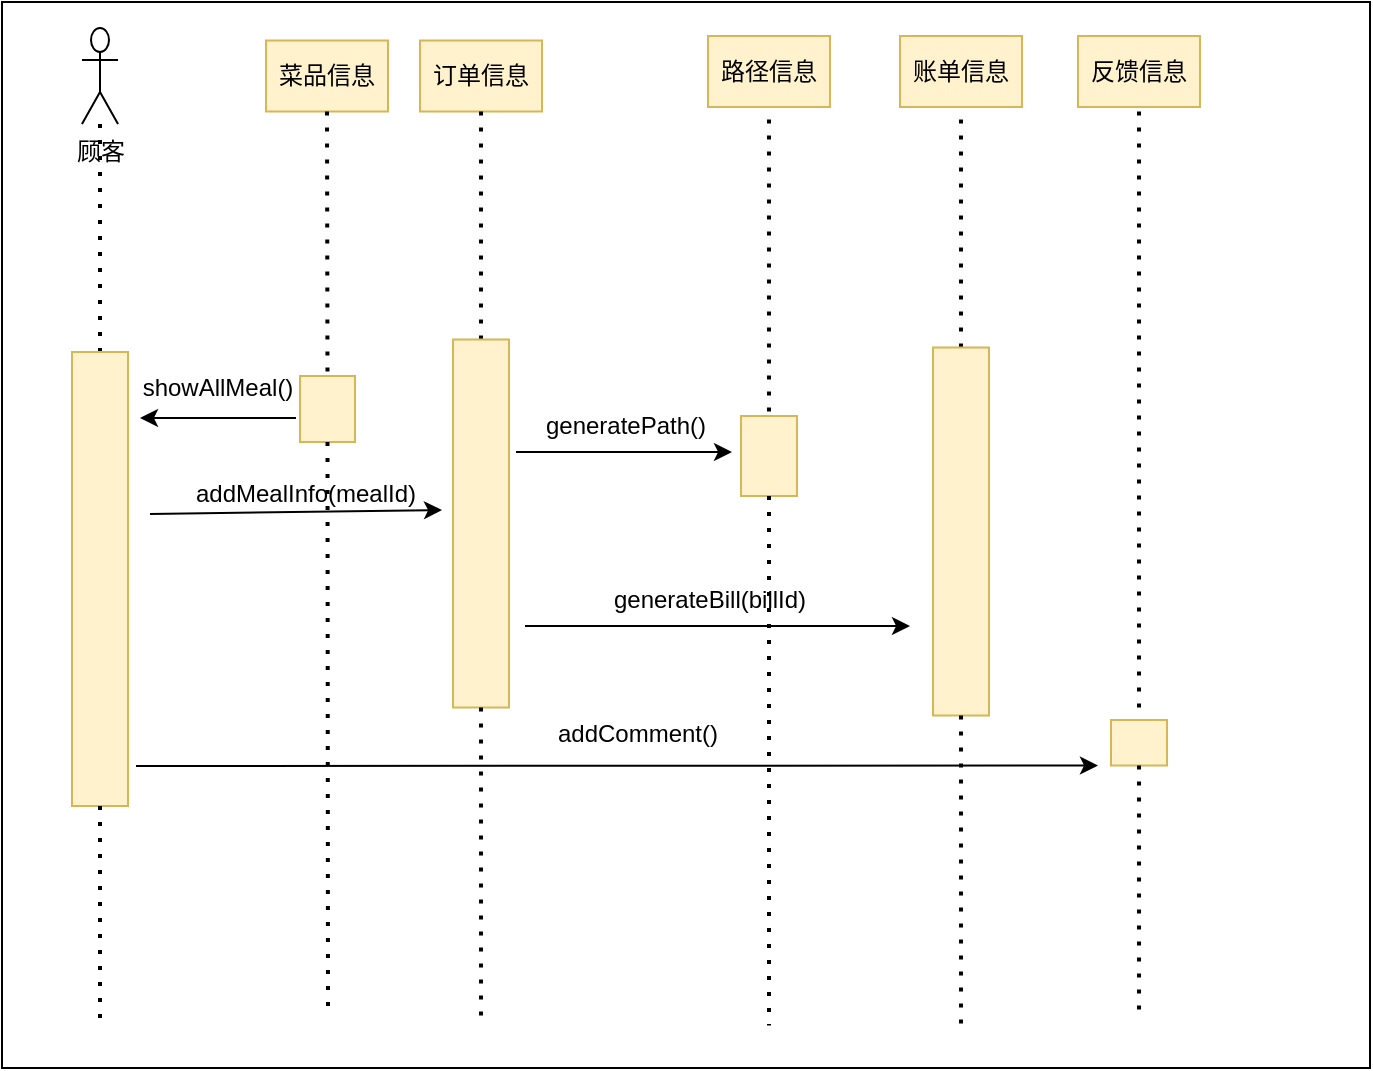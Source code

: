 <mxfile version="20.5.1" type="github">
  <diagram id="hwCg-DZVeU5mrU0i1WNE" name="第 1 页">
    <mxGraphModel dx="1038" dy="600" grid="0" gridSize="10" guides="1" tooltips="1" connect="1" arrows="1" fold="1" page="1" pageScale="1" pageWidth="827" pageHeight="1169" math="0" shadow="0">
      <root>
        <mxCell id="0" />
        <mxCell id="1" parent="0" />
        <mxCell id="QxZiSpxpZcUwjn_7GbFV-51" value="" style="rounded=0;whiteSpace=wrap;html=1;" vertex="1" parent="1">
          <mxGeometry x="25" y="15" width="684" height="533" as="geometry" />
        </mxCell>
        <mxCell id="QxZiSpxpZcUwjn_7GbFV-1" value="顾客" style="shape=umlActor;verticalLabelPosition=bottom;verticalAlign=top;html=1;outlineConnect=0;" vertex="1" parent="1">
          <mxGeometry x="65" y="28" width="18" height="48" as="geometry" />
        </mxCell>
        <mxCell id="QxZiSpxpZcUwjn_7GbFV-5" value="菜品信息" style="rounded=0;whiteSpace=wrap;html=1;fillColor=#fff2cc;strokeColor=#d6b656;" vertex="1" parent="1">
          <mxGeometry x="157" y="34.25" width="61" height="35.5" as="geometry" />
        </mxCell>
        <mxCell id="QxZiSpxpZcUwjn_7GbFV-6" value="订单信息" style="rounded=0;whiteSpace=wrap;html=1;fillColor=#fff2cc;strokeColor=#d6b656;" vertex="1" parent="1">
          <mxGeometry x="234" y="34.25" width="61" height="35.5" as="geometry" />
        </mxCell>
        <mxCell id="QxZiSpxpZcUwjn_7GbFV-8" value="路径信息" style="rounded=0;whiteSpace=wrap;html=1;fillColor=#fff2cc;strokeColor=#d6b656;" vertex="1" parent="1">
          <mxGeometry x="378" y="32" width="61" height="35.5" as="geometry" />
        </mxCell>
        <mxCell id="QxZiSpxpZcUwjn_7GbFV-16" value="账单信息" style="rounded=0;whiteSpace=wrap;html=1;fillColor=#fff2cc;strokeColor=#d6b656;" vertex="1" parent="1">
          <mxGeometry x="474" y="32" width="61" height="35.5" as="geometry" />
        </mxCell>
        <mxCell id="QxZiSpxpZcUwjn_7GbFV-17" value="反馈信息" style="rounded=0;whiteSpace=wrap;html=1;fillColor=#fff2cc;strokeColor=#d6b656;" vertex="1" parent="1">
          <mxGeometry x="563" y="32" width="61" height="35.5" as="geometry" />
        </mxCell>
        <mxCell id="QxZiSpxpZcUwjn_7GbFV-18" value="" style="endArrow=none;dashed=1;html=1;dashPattern=1 3;strokeWidth=2;rounded=0;entryX=0.5;entryY=0;entryDx=0;entryDy=0;" edge="1" parent="1" source="QxZiSpxpZcUwjn_7GbFV-1" target="QxZiSpxpZcUwjn_7GbFV-21">
          <mxGeometry width="50" height="50" relative="1" as="geometry">
            <mxPoint x="76" y="148" as="sourcePoint" />
            <mxPoint x="56.583" y="204" as="targetPoint" />
          </mxGeometry>
        </mxCell>
        <mxCell id="QxZiSpxpZcUwjn_7GbFV-21" value="" style="rounded=0;whiteSpace=wrap;html=1;fillColor=#fff2cc;strokeColor=#d6b656;" vertex="1" parent="1">
          <mxGeometry x="60" y="190" width="28" height="227" as="geometry" />
        </mxCell>
        <mxCell id="QxZiSpxpZcUwjn_7GbFV-22" value="" style="endArrow=none;dashed=1;html=1;dashPattern=1 3;strokeWidth=2;rounded=0;exitX=0.5;exitY=1;exitDx=0;exitDy=0;" edge="1" parent="1" source="QxZiSpxpZcUwjn_7GbFV-21">
          <mxGeometry width="50" height="50" relative="1" as="geometry">
            <mxPoint x="69" y="432" as="sourcePoint" />
            <mxPoint x="74" y="529" as="targetPoint" />
          </mxGeometry>
        </mxCell>
        <mxCell id="QxZiSpxpZcUwjn_7GbFV-23" value="" style="endArrow=none;dashed=1;html=1;dashPattern=1 3;strokeWidth=2;rounded=0;entryX=0.5;entryY=0;entryDx=0;entryDy=0;exitX=0.5;exitY=1;exitDx=0;exitDy=0;" edge="1" parent="1" target="QxZiSpxpZcUwjn_7GbFV-24" source="QxZiSpxpZcUwjn_7GbFV-5">
          <mxGeometry width="50" height="50" relative="1" as="geometry">
            <mxPoint x="187.5" y="88" as="sourcePoint" />
            <mxPoint x="170.083" y="216" as="targetPoint" />
          </mxGeometry>
        </mxCell>
        <mxCell id="QxZiSpxpZcUwjn_7GbFV-24" value="" style="rounded=0;whiteSpace=wrap;html=1;fillColor=#fff2cc;strokeColor=#d6b656;" vertex="1" parent="1">
          <mxGeometry x="174" y="202" width="27.5" height="33" as="geometry" />
        </mxCell>
        <mxCell id="QxZiSpxpZcUwjn_7GbFV-25" value="" style="endArrow=none;dashed=1;html=1;dashPattern=1 3;strokeWidth=2;rounded=0;exitX=0.5;exitY=1;exitDx=0;exitDy=0;" edge="1" parent="1" source="QxZiSpxpZcUwjn_7GbFV-24">
          <mxGeometry width="50" height="50" relative="1" as="geometry">
            <mxPoint x="171.5" y="444" as="sourcePoint" />
            <mxPoint x="188" y="519" as="targetPoint" />
          </mxGeometry>
        </mxCell>
        <mxCell id="QxZiSpxpZcUwjn_7GbFV-26" value="" style="endArrow=none;dashed=1;html=1;dashPattern=1 3;strokeWidth=2;rounded=0;entryX=0.5;entryY=0;entryDx=0;entryDy=0;" edge="1" parent="1" target="QxZiSpxpZcUwjn_7GbFV-27">
          <mxGeometry width="50" height="50" relative="1" as="geometry">
            <mxPoint x="264.5" y="69.75" as="sourcePoint" />
            <mxPoint x="247.083" y="197.75" as="targetPoint" />
          </mxGeometry>
        </mxCell>
        <mxCell id="QxZiSpxpZcUwjn_7GbFV-27" value="" style="rounded=0;whiteSpace=wrap;html=1;fillColor=#fff2cc;strokeColor=#d6b656;" vertex="1" parent="1">
          <mxGeometry x="250.5" y="183.75" width="28" height="184" as="geometry" />
        </mxCell>
        <mxCell id="QxZiSpxpZcUwjn_7GbFV-28" value="" style="endArrow=none;dashed=1;html=1;dashPattern=1 3;strokeWidth=2;rounded=0;exitX=0.5;exitY=1;exitDx=0;exitDy=0;" edge="1" parent="1" source="QxZiSpxpZcUwjn_7GbFV-27">
          <mxGeometry width="50" height="50" relative="1" as="geometry">
            <mxPoint x="259.5" y="425.75" as="sourcePoint" />
            <mxPoint x="264.5" y="522.75" as="targetPoint" />
          </mxGeometry>
        </mxCell>
        <mxCell id="QxZiSpxpZcUwjn_7GbFV-29" value="" style="endArrow=none;dashed=1;html=1;dashPattern=1 3;strokeWidth=2;rounded=0;entryX=0.5;entryY=0;entryDx=0;entryDy=0;" edge="1" parent="1" target="QxZiSpxpZcUwjn_7GbFV-30">
          <mxGeometry width="50" height="50" relative="1" as="geometry">
            <mxPoint x="408.5" y="73.75" as="sourcePoint" />
            <mxPoint x="391.083" y="201.75" as="targetPoint" />
          </mxGeometry>
        </mxCell>
        <mxCell id="QxZiSpxpZcUwjn_7GbFV-30" value="" style="rounded=0;whiteSpace=wrap;html=1;fillColor=#fff2cc;strokeColor=#d6b656;" vertex="1" parent="1">
          <mxGeometry x="394.5" y="222" width="28" height="40" as="geometry" />
        </mxCell>
        <mxCell id="QxZiSpxpZcUwjn_7GbFV-31" value="" style="endArrow=none;dashed=1;html=1;dashPattern=1 3;strokeWidth=2;rounded=0;exitX=0.5;exitY=1;exitDx=0;exitDy=0;" edge="1" parent="1" source="QxZiSpxpZcUwjn_7GbFV-30">
          <mxGeometry width="50" height="50" relative="1" as="geometry">
            <mxPoint x="403.5" y="429.75" as="sourcePoint" />
            <mxPoint x="408.5" y="526.75" as="targetPoint" />
          </mxGeometry>
        </mxCell>
        <mxCell id="QxZiSpxpZcUwjn_7GbFV-32" value="" style="endArrow=none;dashed=1;html=1;dashPattern=1 3;strokeWidth=2;rounded=0;entryX=0.5;entryY=0;entryDx=0;entryDy=0;" edge="1" parent="1" target="QxZiSpxpZcUwjn_7GbFV-33">
          <mxGeometry width="50" height="50" relative="1" as="geometry">
            <mxPoint x="504.5" y="73.75" as="sourcePoint" />
            <mxPoint x="487.083" y="201.75" as="targetPoint" />
          </mxGeometry>
        </mxCell>
        <mxCell id="QxZiSpxpZcUwjn_7GbFV-33" value="" style="rounded=0;whiteSpace=wrap;html=1;fillColor=#fff2cc;strokeColor=#d6b656;" vertex="1" parent="1">
          <mxGeometry x="490.5" y="187.75" width="28" height="184" as="geometry" />
        </mxCell>
        <mxCell id="QxZiSpxpZcUwjn_7GbFV-34" value="" style="endArrow=none;dashed=1;html=1;dashPattern=1 3;strokeWidth=2;rounded=0;exitX=0.5;exitY=1;exitDx=0;exitDy=0;" edge="1" parent="1" source="QxZiSpxpZcUwjn_7GbFV-33">
          <mxGeometry width="50" height="50" relative="1" as="geometry">
            <mxPoint x="499.5" y="429.75" as="sourcePoint" />
            <mxPoint x="504.5" y="526.75" as="targetPoint" />
          </mxGeometry>
        </mxCell>
        <mxCell id="QxZiSpxpZcUwjn_7GbFV-35" value="" style="endArrow=none;dashed=1;html=1;dashPattern=1 3;strokeWidth=2;rounded=0;entryX=0.5;entryY=0;entryDx=0;entryDy=0;" edge="1" parent="1" target="QxZiSpxpZcUwjn_7GbFV-36">
          <mxGeometry width="50" height="50" relative="1" as="geometry">
            <mxPoint x="593.5" y="69.75" as="sourcePoint" />
            <mxPoint x="576.083" y="197.75" as="targetPoint" />
          </mxGeometry>
        </mxCell>
        <mxCell id="QxZiSpxpZcUwjn_7GbFV-36" value="" style="rounded=0;whiteSpace=wrap;html=1;fillColor=#fff2cc;strokeColor=#d6b656;" vertex="1" parent="1">
          <mxGeometry x="579.5" y="374" width="28" height="22.75" as="geometry" />
        </mxCell>
        <mxCell id="QxZiSpxpZcUwjn_7GbFV-37" value="" style="endArrow=none;dashed=1;html=1;dashPattern=1 3;strokeWidth=2;rounded=0;exitX=0.5;exitY=1;exitDx=0;exitDy=0;" edge="1" parent="1" source="QxZiSpxpZcUwjn_7GbFV-36">
          <mxGeometry width="50" height="50" relative="1" as="geometry">
            <mxPoint x="588.5" y="425.75" as="sourcePoint" />
            <mxPoint x="593.5" y="522.75" as="targetPoint" />
          </mxGeometry>
        </mxCell>
        <mxCell id="QxZiSpxpZcUwjn_7GbFV-38" value="" style="endArrow=classic;html=1;rounded=0;" edge="1" parent="1">
          <mxGeometry width="50" height="50" relative="1" as="geometry">
            <mxPoint x="172" y="223" as="sourcePoint" />
            <mxPoint x="94" y="223" as="targetPoint" />
          </mxGeometry>
        </mxCell>
        <mxCell id="QxZiSpxpZcUwjn_7GbFV-39" value="showAllMeal()" style="text;html=1;strokeColor=none;fillColor=none;align=center;verticalAlign=middle;whiteSpace=wrap;rounded=0;" vertex="1" parent="1">
          <mxGeometry x="103" y="195" width="60" height="26" as="geometry" />
        </mxCell>
        <mxCell id="QxZiSpxpZcUwjn_7GbFV-41" value="" style="endArrow=classic;html=1;rounded=0;" edge="1" parent="1">
          <mxGeometry width="50" height="50" relative="1" as="geometry">
            <mxPoint x="99" y="271" as="sourcePoint" />
            <mxPoint x="245" y="269" as="targetPoint" />
          </mxGeometry>
        </mxCell>
        <mxCell id="QxZiSpxpZcUwjn_7GbFV-42" value="addMealInfo(mealId)" style="text;html=1;strokeColor=none;fillColor=none;align=center;verticalAlign=middle;whiteSpace=wrap;rounded=0;" vertex="1" parent="1">
          <mxGeometry x="147" y="248" width="60" height="26" as="geometry" />
        </mxCell>
        <mxCell id="QxZiSpxpZcUwjn_7GbFV-44" value="" style="endArrow=classic;html=1;rounded=0;" edge="1" parent="1">
          <mxGeometry width="50" height="50" relative="1" as="geometry">
            <mxPoint x="282" y="240" as="sourcePoint" />
            <mxPoint x="390" y="240" as="targetPoint" />
          </mxGeometry>
        </mxCell>
        <mxCell id="QxZiSpxpZcUwjn_7GbFV-45" value="generatePath()" style="text;html=1;strokeColor=none;fillColor=none;align=center;verticalAlign=middle;whiteSpace=wrap;rounded=0;" vertex="1" parent="1">
          <mxGeometry x="307" y="214" width="60" height="26" as="geometry" />
        </mxCell>
        <mxCell id="QxZiSpxpZcUwjn_7GbFV-47" value="" style="endArrow=classic;html=1;rounded=0;" edge="1" parent="1">
          <mxGeometry width="50" height="50" relative="1" as="geometry">
            <mxPoint x="286.5" y="327" as="sourcePoint" />
            <mxPoint x="479" y="327" as="targetPoint" />
          </mxGeometry>
        </mxCell>
        <mxCell id="QxZiSpxpZcUwjn_7GbFV-48" value="generateBill(billId)" style="text;html=1;strokeColor=none;fillColor=none;align=center;verticalAlign=middle;whiteSpace=wrap;rounded=0;" vertex="1" parent="1">
          <mxGeometry x="349" y="301" width="60" height="26" as="geometry" />
        </mxCell>
        <mxCell id="QxZiSpxpZcUwjn_7GbFV-49" value="" style="endArrow=classic;html=1;rounded=0;" edge="1" parent="1">
          <mxGeometry width="50" height="50" relative="1" as="geometry">
            <mxPoint x="92" y="397" as="sourcePoint" />
            <mxPoint x="573" y="396.75" as="targetPoint" />
          </mxGeometry>
        </mxCell>
        <mxCell id="QxZiSpxpZcUwjn_7GbFV-50" value="addComment()" style="text;html=1;strokeColor=none;fillColor=none;align=center;verticalAlign=middle;whiteSpace=wrap;rounded=0;" vertex="1" parent="1">
          <mxGeometry x="313" y="367.75" width="60" height="26" as="geometry" />
        </mxCell>
      </root>
    </mxGraphModel>
  </diagram>
</mxfile>
